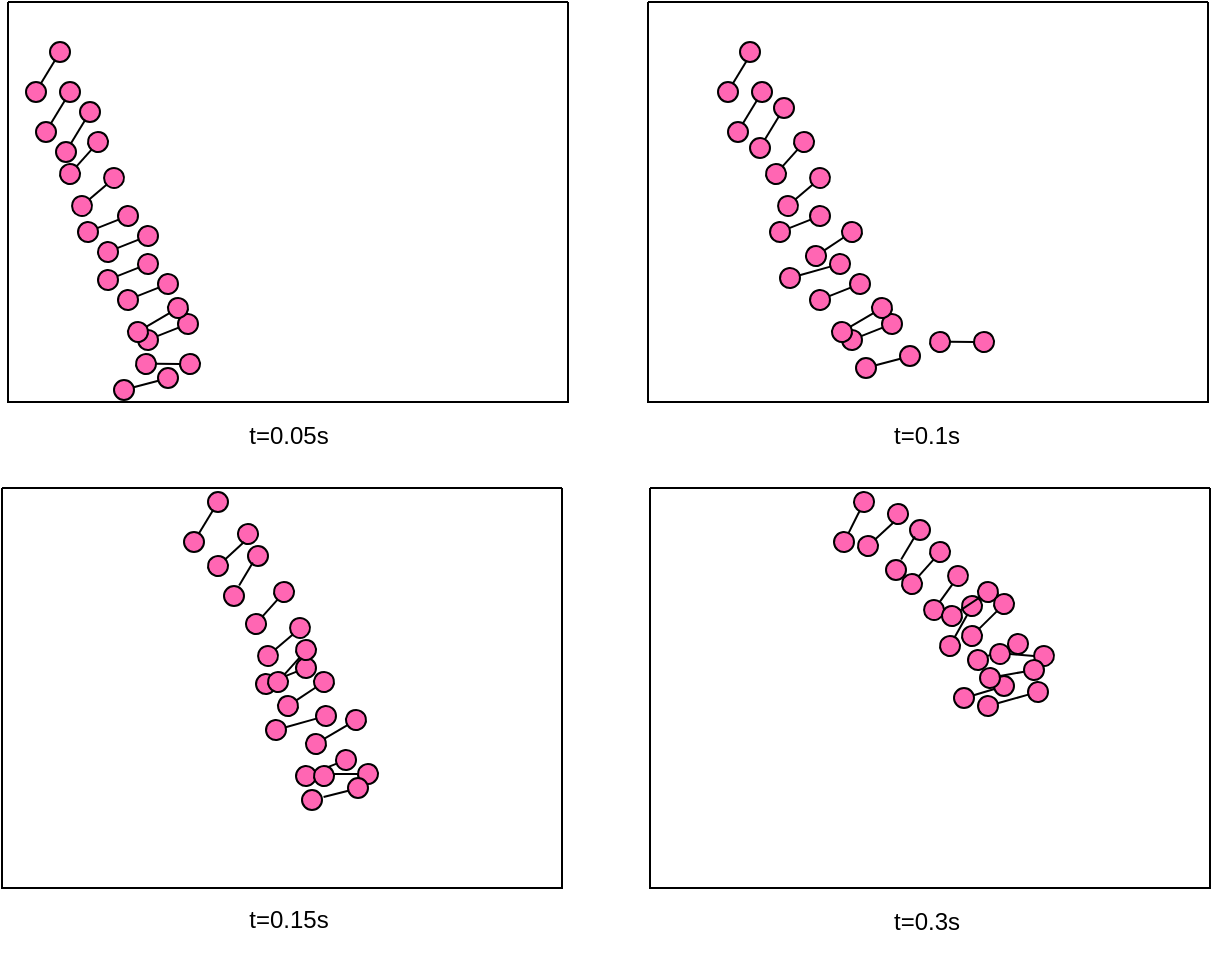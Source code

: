 <mxfile version="20.5.3" type="github">
  <diagram id="im9GRIwv_YHFmb2RO8RA" name="第 1 页">
    <mxGraphModel dx="1182" dy="732" grid="0" gridSize="10" guides="1" tooltips="1" connect="1" arrows="1" fold="1" page="1" pageScale="1" pageWidth="827" pageHeight="1169" math="0" shadow="0">
      <root>
        <mxCell id="0" />
        <mxCell id="1" parent="0" />
        <mxCell id="-rISn7PbRb6-R7wNObkJ-4" value="" style="swimlane;startSize=0;" vertex="1" parent="1">
          <mxGeometry x="120" y="280" width="280" height="200" as="geometry">
            <mxRectangle x="120" y="280" width="50" height="40" as="alternateBounds" />
          </mxGeometry>
        </mxCell>
        <mxCell id="-rISn7PbRb6-R7wNObkJ-17" value="" style="group;rotation=40;" vertex="1" connectable="0" parent="-rISn7PbRb6-R7wNObkJ-4">
          <mxGeometry x="50" y="120" width="20" height="30" as="geometry" />
        </mxCell>
        <mxCell id="-rISn7PbRb6-R7wNObkJ-7" value="" style="ellipse;whiteSpace=wrap;html=1;aspect=fixed;fillColor=#FF66B3;rotation=40;" vertex="1" parent="-rISn7PbRb6-R7wNObkJ-17">
          <mxGeometry x="15" y="6" width="10" height="10" as="geometry" />
        </mxCell>
        <mxCell id="-rISn7PbRb6-R7wNObkJ-5" value="" style="ellipse;whiteSpace=wrap;html=1;aspect=fixed;fillColor=#FF66B3;rotation=40;" vertex="1" parent="-rISn7PbRb6-R7wNObkJ-17">
          <mxGeometry x="-5" y="14" width="10" height="10" as="geometry" />
        </mxCell>
        <mxCell id="-rISn7PbRb6-R7wNObkJ-6" value="" style="endArrow=none;html=1;rounded=0;startArrow=none;" edge="1" parent="-rISn7PbRb6-R7wNObkJ-17" source="-rISn7PbRb6-R7wNObkJ-5" target="-rISn7PbRb6-R7wNObkJ-7">
          <mxGeometry width="50" height="50" relative="1" as="geometry">
            <mxPoint x="-33" y="51" as="sourcePoint" />
            <mxPoint x="37" y="44" as="targetPoint" />
          </mxGeometry>
        </mxCell>
        <mxCell id="-rISn7PbRb6-R7wNObkJ-26" value="" style="group;rotation=40;" vertex="1" connectable="0" parent="-rISn7PbRb6-R7wNObkJ-17">
          <mxGeometry x="-10" y="-24" width="20" height="30" as="geometry" />
        </mxCell>
        <mxCell id="-rISn7PbRb6-R7wNObkJ-27" value="" style="ellipse;whiteSpace=wrap;html=1;aspect=fixed;fillColor=#FF66B3;rotation=40;" vertex="1" parent="-rISn7PbRb6-R7wNObkJ-26">
          <mxGeometry x="15" y="6" width="10" height="10" as="geometry" />
        </mxCell>
        <mxCell id="-rISn7PbRb6-R7wNObkJ-28" value="" style="ellipse;whiteSpace=wrap;html=1;aspect=fixed;fillColor=#FF66B3;rotation=40;" vertex="1" parent="-rISn7PbRb6-R7wNObkJ-26">
          <mxGeometry x="-5" y="14" width="10" height="10" as="geometry" />
        </mxCell>
        <mxCell id="-rISn7PbRb6-R7wNObkJ-29" value="" style="endArrow=none;html=1;rounded=0;startArrow=none;" edge="1" parent="-rISn7PbRb6-R7wNObkJ-26" source="-rISn7PbRb6-R7wNObkJ-28" target="-rISn7PbRb6-R7wNObkJ-27">
          <mxGeometry width="50" height="50" relative="1" as="geometry">
            <mxPoint x="-33" y="51" as="sourcePoint" />
            <mxPoint x="37" y="44" as="targetPoint" />
          </mxGeometry>
        </mxCell>
        <mxCell id="-rISn7PbRb6-R7wNObkJ-37" value="" style="group;rotation=20;" vertex="1" connectable="0" parent="-rISn7PbRb6-R7wNObkJ-4">
          <mxGeometry x="35" y="80" width="20" height="30" as="geometry" />
        </mxCell>
        <mxCell id="-rISn7PbRb6-R7wNObkJ-38" value="" style="ellipse;whiteSpace=wrap;html=1;aspect=fixed;fillColor=#FF66B3;rotation=20;" vertex="1" parent="-rISn7PbRb6-R7wNObkJ-37">
          <mxGeometry x="13" y="3" width="10" height="10" as="geometry" />
        </mxCell>
        <mxCell id="-rISn7PbRb6-R7wNObkJ-39" value="" style="ellipse;whiteSpace=wrap;html=1;aspect=fixed;fillColor=#FF66B3;rotation=20;" vertex="1" parent="-rISn7PbRb6-R7wNObkJ-37">
          <mxGeometry x="-3" y="17" width="10" height="10" as="geometry" />
        </mxCell>
        <mxCell id="-rISn7PbRb6-R7wNObkJ-40" value="" style="endArrow=none;html=1;rounded=0;startArrow=none;" edge="1" parent="-rISn7PbRb6-R7wNObkJ-37" source="-rISn7PbRb6-R7wNObkJ-39" target="-rISn7PbRb6-R7wNObkJ-38">
          <mxGeometry width="50" height="50" relative="1" as="geometry">
            <mxPoint x="-18" y="64" as="sourcePoint" />
            <mxPoint x="45" y="33" as="targetPoint" />
          </mxGeometry>
        </mxCell>
        <mxCell id="-rISn7PbRb6-R7wNObkJ-41" value="" style="group;rotation=15;" vertex="1" connectable="0" parent="-rISn7PbRb6-R7wNObkJ-37">
          <mxGeometry x="-7" y="-17" width="20" height="30" as="geometry" />
        </mxCell>
        <mxCell id="-rISn7PbRb6-R7wNObkJ-42" value="" style="ellipse;whiteSpace=wrap;html=1;aspect=fixed;fillColor=#FF66B3;rotation=15;" vertex="1" parent="-rISn7PbRb6-R7wNObkJ-41">
          <mxGeometry x="12" y="2" width="10" height="10" as="geometry" />
        </mxCell>
        <mxCell id="-rISn7PbRb6-R7wNObkJ-43" value="" style="ellipse;whiteSpace=wrap;html=1;aspect=fixed;fillColor=#FF66B3;rotation=15;" vertex="1" parent="-rISn7PbRb6-R7wNObkJ-41">
          <mxGeometry x="-2" y="18" width="10" height="10" as="geometry" />
        </mxCell>
        <mxCell id="-rISn7PbRb6-R7wNObkJ-44" value="" style="endArrow=none;html=1;rounded=0;startArrow=none;" edge="1" parent="-rISn7PbRb6-R7wNObkJ-41" source="-rISn7PbRb6-R7wNObkJ-43" target="-rISn7PbRb6-R7wNObkJ-42">
          <mxGeometry width="50" height="50" relative="1" as="geometry">
            <mxPoint x="-14" y="66" as="sourcePoint" />
            <mxPoint x="47" y="30" as="targetPoint" />
          </mxGeometry>
        </mxCell>
        <mxCell id="-rISn7PbRb6-R7wNObkJ-22" value="" style="group;rotation=90;" vertex="1" connectable="0" parent="-rISn7PbRb6-R7wNObkJ-4">
          <mxGeometry x="15" y="40" width="20" height="30" as="geometry" />
        </mxCell>
        <mxCell id="-rISn7PbRb6-R7wNObkJ-23" value="" style="ellipse;whiteSpace=wrap;html=1;aspect=fixed;fillColor=#FF66B3;rotation=0;" vertex="1" parent="-rISn7PbRb6-R7wNObkJ-22">
          <mxGeometry x="11" width="10" height="10" as="geometry" />
        </mxCell>
        <mxCell id="-rISn7PbRb6-R7wNObkJ-24" value="" style="ellipse;whiteSpace=wrap;html=1;aspect=fixed;fillColor=#FF66B3;rotation=0;" vertex="1" parent="-rISn7PbRb6-R7wNObkJ-22">
          <mxGeometry x="-1" y="20" width="10" height="10" as="geometry" />
        </mxCell>
        <mxCell id="-rISn7PbRb6-R7wNObkJ-25" value="" style="endArrow=none;html=1;rounded=0;startArrow=none;" edge="1" parent="-rISn7PbRb6-R7wNObkJ-22" source="-rISn7PbRb6-R7wNObkJ-24" target="-rISn7PbRb6-R7wNObkJ-23">
          <mxGeometry width="50" height="50" relative="1" as="geometry">
            <mxPoint y="70" as="sourcePoint" />
            <mxPoint x="49" y="20" as="targetPoint" />
          </mxGeometry>
        </mxCell>
        <mxCell id="-rISn7PbRb6-R7wNObkJ-57" value="" style="group;rotation=90;" vertex="1" connectable="0" parent="-rISn7PbRb6-R7wNObkJ-4">
          <mxGeometry x="10" y="20" width="20" height="30" as="geometry" />
        </mxCell>
        <mxCell id="-rISn7PbRb6-R7wNObkJ-58" value="" style="ellipse;whiteSpace=wrap;html=1;aspect=fixed;fillColor=#FF66B3;rotation=0;" vertex="1" parent="-rISn7PbRb6-R7wNObkJ-57">
          <mxGeometry x="11" width="10" height="10" as="geometry" />
        </mxCell>
        <mxCell id="-rISn7PbRb6-R7wNObkJ-59" value="" style="ellipse;whiteSpace=wrap;html=1;aspect=fixed;fillColor=#FF66B3;rotation=0;" vertex="1" parent="-rISn7PbRb6-R7wNObkJ-57">
          <mxGeometry x="-1" y="20" width="10" height="10" as="geometry" />
        </mxCell>
        <mxCell id="-rISn7PbRb6-R7wNObkJ-60" value="" style="endArrow=none;html=1;rounded=0;startArrow=none;" edge="1" parent="-rISn7PbRb6-R7wNObkJ-57" source="-rISn7PbRb6-R7wNObkJ-59" target="-rISn7PbRb6-R7wNObkJ-58">
          <mxGeometry width="50" height="50" relative="1" as="geometry">
            <mxPoint y="70" as="sourcePoint" />
            <mxPoint x="49" y="20" as="targetPoint" />
          </mxGeometry>
        </mxCell>
        <mxCell id="-rISn7PbRb6-R7wNObkJ-18" value="" style="group;rotation=40;" vertex="1" connectable="0" parent="1">
          <mxGeometry x="180" y="410" width="20" height="30" as="geometry" />
        </mxCell>
        <mxCell id="-rISn7PbRb6-R7wNObkJ-19" value="" style="ellipse;whiteSpace=wrap;html=1;aspect=fixed;fillColor=#FF66B3;rotation=40;" vertex="1" parent="-rISn7PbRb6-R7wNObkJ-18">
          <mxGeometry x="15" y="6" width="10" height="10" as="geometry" />
        </mxCell>
        <mxCell id="-rISn7PbRb6-R7wNObkJ-20" value="" style="ellipse;whiteSpace=wrap;html=1;aspect=fixed;fillColor=#FF66B3;rotation=40;" vertex="1" parent="-rISn7PbRb6-R7wNObkJ-18">
          <mxGeometry x="-5" y="14" width="10" height="10" as="geometry" />
        </mxCell>
        <mxCell id="-rISn7PbRb6-R7wNObkJ-21" value="" style="endArrow=none;html=1;rounded=0;startArrow=none;" edge="1" parent="-rISn7PbRb6-R7wNObkJ-18" source="-rISn7PbRb6-R7wNObkJ-20" target="-rISn7PbRb6-R7wNObkJ-19">
          <mxGeometry width="50" height="50" relative="1" as="geometry">
            <mxPoint x="-33" y="51" as="sourcePoint" />
            <mxPoint x="37" y="44" as="targetPoint" />
          </mxGeometry>
        </mxCell>
        <mxCell id="-rISn7PbRb6-R7wNObkJ-33" value="" style="group;rotation=40;" vertex="1" connectable="0" parent="1">
          <mxGeometry x="170" y="386" width="20" height="30" as="geometry" />
        </mxCell>
        <mxCell id="-rISn7PbRb6-R7wNObkJ-34" value="" style="ellipse;whiteSpace=wrap;html=1;aspect=fixed;fillColor=#FF66B3;rotation=40;" vertex="1" parent="-rISn7PbRb6-R7wNObkJ-33">
          <mxGeometry x="15" y="6" width="10" height="10" as="geometry" />
        </mxCell>
        <mxCell id="-rISn7PbRb6-R7wNObkJ-35" value="" style="ellipse;whiteSpace=wrap;html=1;aspect=fixed;fillColor=#FF66B3;rotation=40;" vertex="1" parent="-rISn7PbRb6-R7wNObkJ-33">
          <mxGeometry x="-5" y="14" width="10" height="10" as="geometry" />
        </mxCell>
        <mxCell id="-rISn7PbRb6-R7wNObkJ-36" value="" style="endArrow=none;html=1;rounded=0;startArrow=none;" edge="1" parent="-rISn7PbRb6-R7wNObkJ-33" source="-rISn7PbRb6-R7wNObkJ-35" target="-rISn7PbRb6-R7wNObkJ-34">
          <mxGeometry width="50" height="50" relative="1" as="geometry">
            <mxPoint x="-33" y="51" as="sourcePoint" />
            <mxPoint x="37" y="44" as="targetPoint" />
          </mxGeometry>
        </mxCell>
        <mxCell id="-rISn7PbRb6-R7wNObkJ-45" value="" style="group;rotation=40;" vertex="1" connectable="0" parent="1">
          <mxGeometry x="190" y="430" width="20" height="56" as="geometry" />
        </mxCell>
        <mxCell id="-rISn7PbRb6-R7wNObkJ-46" value="" style="ellipse;whiteSpace=wrap;html=1;aspect=fixed;fillColor=#FF66B3;rotation=40;" vertex="1" parent="-rISn7PbRb6-R7wNObkJ-45">
          <mxGeometry x="15" y="6" width="10" height="10" as="geometry" />
        </mxCell>
        <mxCell id="-rISn7PbRb6-R7wNObkJ-47" value="" style="ellipse;whiteSpace=wrap;html=1;aspect=fixed;fillColor=#FF66B3;rotation=40;" vertex="1" parent="-rISn7PbRb6-R7wNObkJ-45">
          <mxGeometry x="-5" y="14" width="10" height="10" as="geometry" />
        </mxCell>
        <mxCell id="-rISn7PbRb6-R7wNObkJ-48" value="" style="endArrow=none;html=1;rounded=0;startArrow=none;" edge="1" parent="-rISn7PbRb6-R7wNObkJ-45" source="-rISn7PbRb6-R7wNObkJ-47" target="-rISn7PbRb6-R7wNObkJ-46">
          <mxGeometry width="50" height="50" relative="1" as="geometry">
            <mxPoint x="-33" y="51" as="sourcePoint" />
            <mxPoint x="37" y="44" as="targetPoint" />
          </mxGeometry>
        </mxCell>
        <mxCell id="-rISn7PbRb6-R7wNObkJ-49" value="" style="group;rotation=60;" vertex="1" connectable="0" parent="-rISn7PbRb6-R7wNObkJ-45">
          <mxGeometry y="16" width="20" height="40" as="geometry" />
        </mxCell>
        <mxCell id="-rISn7PbRb6-R7wNObkJ-50" value="" style="ellipse;whiteSpace=wrap;html=1;aspect=fixed;fillColor=#FF66B3;rotation=60;" vertex="1" parent="-rISn7PbRb6-R7wNObkJ-49">
          <mxGeometry x="16" y="10" width="10" height="10" as="geometry" />
        </mxCell>
        <mxCell id="-rISn7PbRb6-R7wNObkJ-51" value="" style="ellipse;whiteSpace=wrap;html=1;aspect=fixed;fillColor=#FF66B3;rotation=60;" vertex="1" parent="-rISn7PbRb6-R7wNObkJ-49">
          <mxGeometry x="-6" y="10" width="10" height="10" as="geometry" />
        </mxCell>
        <mxCell id="-rISn7PbRb6-R7wNObkJ-52" value="" style="endArrow=none;html=1;rounded=0;startArrow=none;" edge="1" parent="-rISn7PbRb6-R7wNObkJ-49" source="-rISn7PbRb6-R7wNObkJ-51" target="-rISn7PbRb6-R7wNObkJ-50">
          <mxGeometry width="50" height="50" relative="1" as="geometry">
            <mxPoint x="-43" y="34" as="sourcePoint" />
            <mxPoint x="25" y="51" as="targetPoint" />
          </mxGeometry>
        </mxCell>
        <mxCell id="-rISn7PbRb6-R7wNObkJ-65" value="" style="group;rotation=135;" vertex="1" connectable="0" parent="-rISn7PbRb6-R7wNObkJ-49">
          <mxGeometry x="-11" y="10" width="20" height="30" as="geometry" />
        </mxCell>
        <mxCell id="-rISn7PbRb6-R7wNObkJ-66" value="" style="ellipse;whiteSpace=wrap;html=1;aspect=fixed;fillColor=#FF66B3;rotation=45;" vertex="1" parent="-rISn7PbRb6-R7wNObkJ-65">
          <mxGeometry x="16" y="7" width="10" height="10" as="geometry" />
        </mxCell>
        <mxCell id="-rISn7PbRb6-R7wNObkJ-67" value="" style="ellipse;whiteSpace=wrap;html=1;aspect=fixed;fillColor=#FF66B3;rotation=45;" vertex="1" parent="-rISn7PbRb6-R7wNObkJ-65">
          <mxGeometry x="-6" y="13" width="10" height="10" as="geometry" />
        </mxCell>
        <mxCell id="-rISn7PbRb6-R7wNObkJ-68" value="" style="endArrow=none;html=1;rounded=0;startArrow=none;" edge="1" parent="-rISn7PbRb6-R7wNObkJ-65" source="-rISn7PbRb6-R7wNObkJ-67" target="-rISn7PbRb6-R7wNObkJ-66">
          <mxGeometry width="50" height="50" relative="1" as="geometry">
            <mxPoint x="-36" y="47" as="sourcePoint" />
            <mxPoint x="34" y="46" as="targetPoint" />
          </mxGeometry>
        </mxCell>
        <mxCell id="-rISn7PbRb6-R7wNObkJ-61" value="" style="group;rotation=120;" vertex="1" connectable="0" parent="-rISn7PbRb6-R7wNObkJ-45">
          <mxGeometry x="-5" y="-6" width="20" height="30" as="geometry" />
        </mxCell>
        <mxCell id="-rISn7PbRb6-R7wNObkJ-62" value="" style="ellipse;whiteSpace=wrap;html=1;aspect=fixed;fillColor=#FF66B3;rotation=30;" vertex="1" parent="-rISn7PbRb6-R7wNObkJ-61">
          <mxGeometry x="15" y="4" width="10" height="10" as="geometry" />
        </mxCell>
        <mxCell id="-rISn7PbRb6-R7wNObkJ-63" value="" style="ellipse;whiteSpace=wrap;html=1;aspect=fixed;fillColor=#FF66B3;rotation=30;" vertex="1" parent="-rISn7PbRb6-R7wNObkJ-61">
          <mxGeometry x="-5" y="16" width="10" height="10" as="geometry" />
        </mxCell>
        <mxCell id="-rISn7PbRb6-R7wNObkJ-64" value="" style="endArrow=none;html=1;rounded=0;startArrow=none;" edge="1" parent="-rISn7PbRb6-R7wNObkJ-61" source="-rISn7PbRb6-R7wNObkJ-63" target="-rISn7PbRb6-R7wNObkJ-62">
          <mxGeometry width="50" height="50" relative="1" as="geometry">
            <mxPoint x="-26" y="58" as="sourcePoint" />
            <mxPoint x="41" y="39" as="targetPoint" />
          </mxGeometry>
        </mxCell>
        <mxCell id="-rISn7PbRb6-R7wNObkJ-53" value="" style="group;rotation=90;" vertex="1" connectable="0" parent="1">
          <mxGeometry x="145" y="330" width="20" height="30" as="geometry" />
        </mxCell>
        <mxCell id="-rISn7PbRb6-R7wNObkJ-54" value="" style="ellipse;whiteSpace=wrap;html=1;aspect=fixed;fillColor=#FF66B3;rotation=0;" vertex="1" parent="-rISn7PbRb6-R7wNObkJ-53">
          <mxGeometry x="11" width="10" height="10" as="geometry" />
        </mxCell>
        <mxCell id="-rISn7PbRb6-R7wNObkJ-55" value="" style="ellipse;whiteSpace=wrap;html=1;aspect=fixed;fillColor=#FF66B3;rotation=0;" vertex="1" parent="-rISn7PbRb6-R7wNObkJ-53">
          <mxGeometry x="-1" y="20" width="10" height="10" as="geometry" />
        </mxCell>
        <mxCell id="-rISn7PbRb6-R7wNObkJ-56" value="" style="endArrow=none;html=1;rounded=0;startArrow=none;" edge="1" parent="-rISn7PbRb6-R7wNObkJ-53" source="-rISn7PbRb6-R7wNObkJ-55" target="-rISn7PbRb6-R7wNObkJ-54">
          <mxGeometry width="50" height="50" relative="1" as="geometry">
            <mxPoint y="70" as="sourcePoint" />
            <mxPoint x="49" y="20" as="targetPoint" />
          </mxGeometry>
        </mxCell>
        <mxCell id="-rISn7PbRb6-R7wNObkJ-69" value="" style="swimlane;startSize=0;" vertex="1" parent="1">
          <mxGeometry x="440" y="280" width="280" height="200" as="geometry">
            <mxRectangle x="120" y="280" width="50" height="40" as="alternateBounds" />
          </mxGeometry>
        </mxCell>
        <mxCell id="-rISn7PbRb6-R7wNObkJ-70" value="" style="group;rotation=40;" vertex="1" connectable="0" parent="-rISn7PbRb6-R7wNObkJ-69">
          <mxGeometry x="76" y="120" width="20" height="30" as="geometry" />
        </mxCell>
        <mxCell id="-rISn7PbRb6-R7wNObkJ-71" value="" style="ellipse;whiteSpace=wrap;html=1;aspect=fixed;fillColor=#FF66B3;rotation=40;" vertex="1" parent="-rISn7PbRb6-R7wNObkJ-70">
          <mxGeometry x="15" y="6" width="10" height="10" as="geometry" />
        </mxCell>
        <mxCell id="-rISn7PbRb6-R7wNObkJ-72" value="" style="ellipse;whiteSpace=wrap;html=1;aspect=fixed;fillColor=#FF66B3;rotation=40;" vertex="1" parent="-rISn7PbRb6-R7wNObkJ-70">
          <mxGeometry x="-10" y="13" width="10" height="10" as="geometry" />
        </mxCell>
        <mxCell id="-rISn7PbRb6-R7wNObkJ-73" value="" style="endArrow=none;html=1;rounded=0;startArrow=none;" edge="1" parent="-rISn7PbRb6-R7wNObkJ-70" source="-rISn7PbRb6-R7wNObkJ-72" target="-rISn7PbRb6-R7wNObkJ-71">
          <mxGeometry width="50" height="50" relative="1" as="geometry">
            <mxPoint x="-33" y="51" as="sourcePoint" />
            <mxPoint x="37" y="44" as="targetPoint" />
          </mxGeometry>
        </mxCell>
        <mxCell id="-rISn7PbRb6-R7wNObkJ-74" value="" style="group;rotation=40;" vertex="1" connectable="0" parent="-rISn7PbRb6-R7wNObkJ-70">
          <mxGeometry x="-10" y="-24" width="20" height="30" as="geometry" />
        </mxCell>
        <mxCell id="-rISn7PbRb6-R7wNObkJ-75" value="" style="ellipse;whiteSpace=wrap;html=1;aspect=fixed;fillColor=#FF66B3;rotation=40;" vertex="1" parent="-rISn7PbRb6-R7wNObkJ-74">
          <mxGeometry x="15" y="6" width="10" height="10" as="geometry" />
        </mxCell>
        <mxCell id="-rISn7PbRb6-R7wNObkJ-76" value="" style="ellipse;whiteSpace=wrap;html=1;aspect=fixed;fillColor=#FF66B3;rotation=40;" vertex="1" parent="-rISn7PbRb6-R7wNObkJ-74">
          <mxGeometry x="-5" y="14" width="10" height="10" as="geometry" />
        </mxCell>
        <mxCell id="-rISn7PbRb6-R7wNObkJ-77" value="" style="endArrow=none;html=1;rounded=0;startArrow=none;" edge="1" parent="-rISn7PbRb6-R7wNObkJ-74" source="-rISn7PbRb6-R7wNObkJ-76" target="-rISn7PbRb6-R7wNObkJ-75">
          <mxGeometry width="50" height="50" relative="1" as="geometry">
            <mxPoint x="-33" y="51" as="sourcePoint" />
            <mxPoint x="37" y="44" as="targetPoint" />
          </mxGeometry>
        </mxCell>
        <mxCell id="-rISn7PbRb6-R7wNObkJ-78" value="" style="group;rotation=20;" vertex="1" connectable="0" parent="-rISn7PbRb6-R7wNObkJ-69">
          <mxGeometry x="68" y="80" width="20" height="30" as="geometry" />
        </mxCell>
        <mxCell id="-rISn7PbRb6-R7wNObkJ-79" value="" style="ellipse;whiteSpace=wrap;html=1;aspect=fixed;fillColor=#FF66B3;rotation=20;" vertex="1" parent="-rISn7PbRb6-R7wNObkJ-78">
          <mxGeometry x="13" y="3" width="10" height="10" as="geometry" />
        </mxCell>
        <mxCell id="-rISn7PbRb6-R7wNObkJ-80" value="" style="ellipse;whiteSpace=wrap;html=1;aspect=fixed;fillColor=#FF66B3;rotation=20;" vertex="1" parent="-rISn7PbRb6-R7wNObkJ-78">
          <mxGeometry x="-3" y="17" width="10" height="10" as="geometry" />
        </mxCell>
        <mxCell id="-rISn7PbRb6-R7wNObkJ-81" value="" style="endArrow=none;html=1;rounded=0;startArrow=none;" edge="1" parent="-rISn7PbRb6-R7wNObkJ-78" source="-rISn7PbRb6-R7wNObkJ-80" target="-rISn7PbRb6-R7wNObkJ-79">
          <mxGeometry width="50" height="50" relative="1" as="geometry">
            <mxPoint x="-18" y="64" as="sourcePoint" />
            <mxPoint x="45" y="33" as="targetPoint" />
          </mxGeometry>
        </mxCell>
        <mxCell id="-rISn7PbRb6-R7wNObkJ-82" value="" style="group;rotation=15;" vertex="1" connectable="0" parent="-rISn7PbRb6-R7wNObkJ-78">
          <mxGeometry x="-7" y="-17" width="20" height="30" as="geometry" />
        </mxCell>
        <mxCell id="-rISn7PbRb6-R7wNObkJ-83" value="" style="ellipse;whiteSpace=wrap;html=1;aspect=fixed;fillColor=#FF66B3;rotation=15;" vertex="1" parent="-rISn7PbRb6-R7wNObkJ-82">
          <mxGeometry x="12" y="2" width="10" height="10" as="geometry" />
        </mxCell>
        <mxCell id="-rISn7PbRb6-R7wNObkJ-84" value="" style="ellipse;whiteSpace=wrap;html=1;aspect=fixed;fillColor=#FF66B3;rotation=15;" vertex="1" parent="-rISn7PbRb6-R7wNObkJ-82">
          <mxGeometry x="-2" y="18" width="10" height="10" as="geometry" />
        </mxCell>
        <mxCell id="-rISn7PbRb6-R7wNObkJ-85" value="" style="endArrow=none;html=1;rounded=0;startArrow=none;" edge="1" parent="-rISn7PbRb6-R7wNObkJ-82" source="-rISn7PbRb6-R7wNObkJ-84" target="-rISn7PbRb6-R7wNObkJ-83">
          <mxGeometry width="50" height="50" relative="1" as="geometry">
            <mxPoint x="-14" y="66" as="sourcePoint" />
            <mxPoint x="47" y="30" as="targetPoint" />
          </mxGeometry>
        </mxCell>
        <mxCell id="-rISn7PbRb6-R7wNObkJ-86" value="" style="group;rotation=90;" vertex="1" connectable="0" parent="-rISn7PbRb6-R7wNObkJ-69">
          <mxGeometry x="41" y="40" width="20" height="30" as="geometry" />
        </mxCell>
        <mxCell id="-rISn7PbRb6-R7wNObkJ-87" value="" style="ellipse;whiteSpace=wrap;html=1;aspect=fixed;fillColor=#FF66B3;rotation=0;" vertex="1" parent="-rISn7PbRb6-R7wNObkJ-86">
          <mxGeometry x="11" width="10" height="10" as="geometry" />
        </mxCell>
        <mxCell id="-rISn7PbRb6-R7wNObkJ-88" value="" style="ellipse;whiteSpace=wrap;html=1;aspect=fixed;fillColor=#FF66B3;rotation=0;" vertex="1" parent="-rISn7PbRb6-R7wNObkJ-86">
          <mxGeometry x="-1" y="20" width="10" height="10" as="geometry" />
        </mxCell>
        <mxCell id="-rISn7PbRb6-R7wNObkJ-89" value="" style="endArrow=none;html=1;rounded=0;startArrow=none;" edge="1" parent="-rISn7PbRb6-R7wNObkJ-86" source="-rISn7PbRb6-R7wNObkJ-88" target="-rISn7PbRb6-R7wNObkJ-87">
          <mxGeometry width="50" height="50" relative="1" as="geometry">
            <mxPoint y="70" as="sourcePoint" />
            <mxPoint x="49" y="20" as="targetPoint" />
          </mxGeometry>
        </mxCell>
        <mxCell id="-rISn7PbRb6-R7wNObkJ-90" value="" style="group;rotation=90;" vertex="1" connectable="0" parent="-rISn7PbRb6-R7wNObkJ-69">
          <mxGeometry x="10" y="20" width="20" height="30" as="geometry" />
        </mxCell>
        <mxCell id="-rISn7PbRb6-R7wNObkJ-91" value="" style="ellipse;whiteSpace=wrap;html=1;aspect=fixed;fillColor=#FF66B3;rotation=0;" vertex="1" parent="-rISn7PbRb6-R7wNObkJ-90">
          <mxGeometry x="36" width="10" height="10" as="geometry" />
        </mxCell>
        <mxCell id="-rISn7PbRb6-R7wNObkJ-92" value="" style="ellipse;whiteSpace=wrap;html=1;aspect=fixed;fillColor=#FF66B3;rotation=0;" vertex="1" parent="-rISn7PbRb6-R7wNObkJ-90">
          <mxGeometry x="25" y="20" width="10" height="10" as="geometry" />
        </mxCell>
        <mxCell id="-rISn7PbRb6-R7wNObkJ-93" value="" style="endArrow=none;html=1;rounded=0;startArrow=none;" edge="1" parent="-rISn7PbRb6-R7wNObkJ-90" source="-rISn7PbRb6-R7wNObkJ-92">
          <mxGeometry width="50" height="50" relative="1" as="geometry">
            <mxPoint x="26" y="70" as="sourcePoint" />
            <mxPoint x="39.428" y="9.287" as="targetPoint" />
          </mxGeometry>
        </mxCell>
        <mxCell id="-rISn7PbRb6-R7wNObkJ-94" value="" style="group;rotation=40;" vertex="1" connectable="0" parent="1">
          <mxGeometry x="526" y="410" width="20" height="30" as="geometry" />
        </mxCell>
        <mxCell id="-rISn7PbRb6-R7wNObkJ-95" value="" style="ellipse;whiteSpace=wrap;html=1;aspect=fixed;fillColor=#FF66B3;rotation=40;" vertex="1" parent="-rISn7PbRb6-R7wNObkJ-94">
          <mxGeometry x="15" y="6" width="10" height="10" as="geometry" />
        </mxCell>
        <mxCell id="-rISn7PbRb6-R7wNObkJ-96" value="" style="ellipse;whiteSpace=wrap;html=1;aspect=fixed;fillColor=#FF66B3;rotation=40;" vertex="1" parent="-rISn7PbRb6-R7wNObkJ-94">
          <mxGeometry x="-5" y="14" width="10" height="10" as="geometry" />
        </mxCell>
        <mxCell id="-rISn7PbRb6-R7wNObkJ-97" value="" style="endArrow=none;html=1;rounded=0;startArrow=none;" edge="1" parent="-rISn7PbRb6-R7wNObkJ-94" source="-rISn7PbRb6-R7wNObkJ-96" target="-rISn7PbRb6-R7wNObkJ-95">
          <mxGeometry width="50" height="50" relative="1" as="geometry">
            <mxPoint x="-33" y="51" as="sourcePoint" />
            <mxPoint x="37" y="44" as="targetPoint" />
          </mxGeometry>
        </mxCell>
        <mxCell id="-rISn7PbRb6-R7wNObkJ-98" value="" style="group;rotation=30;" vertex="1" connectable="0" parent="1">
          <mxGeometry x="523" y="386" width="20" height="30" as="geometry" />
        </mxCell>
        <mxCell id="-rISn7PbRb6-R7wNObkJ-99" value="" style="ellipse;whiteSpace=wrap;html=1;aspect=fixed;fillColor=#FF66B3;rotation=30;" vertex="1" parent="-rISn7PbRb6-R7wNObkJ-98">
          <mxGeometry x="14" y="4" width="10" height="10" as="geometry" />
        </mxCell>
        <mxCell id="-rISn7PbRb6-R7wNObkJ-100" value="" style="ellipse;whiteSpace=wrap;html=1;aspect=fixed;fillColor=#FF66B3;rotation=30;" vertex="1" parent="-rISn7PbRb6-R7wNObkJ-98">
          <mxGeometry x="-4" y="16" width="10" height="10" as="geometry" />
        </mxCell>
        <mxCell id="-rISn7PbRb6-R7wNObkJ-101" value="" style="endArrow=none;html=1;rounded=0;startArrow=none;" edge="1" parent="-rISn7PbRb6-R7wNObkJ-98" source="-rISn7PbRb6-R7wNObkJ-100" target="-rISn7PbRb6-R7wNObkJ-99">
          <mxGeometry width="50" height="50" relative="1" as="geometry">
            <mxPoint x="-26" y="58" as="sourcePoint" />
            <mxPoint x="42" y="39" as="targetPoint" />
          </mxGeometry>
        </mxCell>
        <mxCell id="-rISn7PbRb6-R7wNObkJ-102" value="" style="group;rotation=40;" vertex="1" connectable="0" parent="1">
          <mxGeometry x="516" y="430" width="20" height="56" as="geometry" />
        </mxCell>
        <mxCell id="-rISn7PbRb6-R7wNObkJ-103" value="" style="ellipse;whiteSpace=wrap;html=1;aspect=fixed;fillColor=#FF66B3;rotation=40;" vertex="1" parent="-rISn7PbRb6-R7wNObkJ-102">
          <mxGeometry x="41" y="6" width="10" height="10" as="geometry" />
        </mxCell>
        <mxCell id="-rISn7PbRb6-R7wNObkJ-104" value="" style="ellipse;whiteSpace=wrap;html=1;aspect=fixed;fillColor=#FF66B3;rotation=40;" vertex="1" parent="-rISn7PbRb6-R7wNObkJ-102">
          <mxGeometry x="21" y="14" width="10" height="10" as="geometry" />
        </mxCell>
        <mxCell id="-rISn7PbRb6-R7wNObkJ-105" value="" style="endArrow=none;html=1;rounded=0;startArrow=none;" edge="1" parent="-rISn7PbRb6-R7wNObkJ-102" source="-rISn7PbRb6-R7wNObkJ-104" target="-rISn7PbRb6-R7wNObkJ-103">
          <mxGeometry width="50" height="50" relative="1" as="geometry">
            <mxPoint x="-7" y="51" as="sourcePoint" />
            <mxPoint x="63" y="44" as="targetPoint" />
          </mxGeometry>
        </mxCell>
        <mxCell id="-rISn7PbRb6-R7wNObkJ-106" value="" style="group;rotation=60;" vertex="1" connectable="0" parent="-rISn7PbRb6-R7wNObkJ-102">
          <mxGeometry x="45" y="5" width="20" height="40" as="geometry" />
        </mxCell>
        <mxCell id="-rISn7PbRb6-R7wNObkJ-107" value="" style="ellipse;whiteSpace=wrap;html=1;aspect=fixed;fillColor=#FF66B3;rotation=60;" vertex="1" parent="-rISn7PbRb6-R7wNObkJ-106">
          <mxGeometry x="42" y="10" width="10" height="10" as="geometry" />
        </mxCell>
        <mxCell id="-rISn7PbRb6-R7wNObkJ-108" value="" style="ellipse;whiteSpace=wrap;html=1;aspect=fixed;fillColor=#FF66B3;rotation=60;" vertex="1" parent="-rISn7PbRb6-R7wNObkJ-106">
          <mxGeometry x="20" y="10" width="10" height="10" as="geometry" />
        </mxCell>
        <mxCell id="-rISn7PbRb6-R7wNObkJ-109" value="" style="endArrow=none;html=1;rounded=0;startArrow=none;" edge="1" parent="-rISn7PbRb6-R7wNObkJ-106" source="-rISn7PbRb6-R7wNObkJ-108" target="-rISn7PbRb6-R7wNObkJ-107">
          <mxGeometry width="50" height="50" relative="1" as="geometry">
            <mxPoint x="-17" y="34" as="sourcePoint" />
            <mxPoint x="51" y="51" as="targetPoint" />
          </mxGeometry>
        </mxCell>
        <mxCell id="-rISn7PbRb6-R7wNObkJ-110" value="" style="group;rotation=135;" vertex="1" connectable="0" parent="-rISn7PbRb6-R7wNObkJ-106">
          <mxGeometry x="-11" y="10" width="20" height="30" as="geometry" />
        </mxCell>
        <mxCell id="-rISn7PbRb6-R7wNObkJ-111" value="" style="ellipse;whiteSpace=wrap;html=1;aspect=fixed;fillColor=#FF66B3;rotation=45;" vertex="1" parent="-rISn7PbRb6-R7wNObkJ-110">
          <mxGeometry x="16" y="7" width="10" height="10" as="geometry" />
        </mxCell>
        <mxCell id="-rISn7PbRb6-R7wNObkJ-112" value="" style="ellipse;whiteSpace=wrap;html=1;aspect=fixed;fillColor=#FF66B3;rotation=45;" vertex="1" parent="-rISn7PbRb6-R7wNObkJ-110">
          <mxGeometry x="-6" y="13" width="10" height="10" as="geometry" />
        </mxCell>
        <mxCell id="-rISn7PbRb6-R7wNObkJ-113" value="" style="endArrow=none;html=1;rounded=0;startArrow=none;" edge="1" parent="-rISn7PbRb6-R7wNObkJ-110" source="-rISn7PbRb6-R7wNObkJ-112" target="-rISn7PbRb6-R7wNObkJ-111">
          <mxGeometry width="50" height="50" relative="1" as="geometry">
            <mxPoint x="-36" y="47" as="sourcePoint" />
            <mxPoint x="34" y="46" as="targetPoint" />
          </mxGeometry>
        </mxCell>
        <mxCell id="-rISn7PbRb6-R7wNObkJ-114" value="" style="group;rotation=120;" vertex="1" connectable="0" parent="-rISn7PbRb6-R7wNObkJ-102">
          <mxGeometry x="21" y="-6" width="20" height="30" as="geometry" />
        </mxCell>
        <mxCell id="-rISn7PbRb6-R7wNObkJ-115" value="" style="ellipse;whiteSpace=wrap;html=1;aspect=fixed;fillColor=#FF66B3;rotation=30;" vertex="1" parent="-rISn7PbRb6-R7wNObkJ-114">
          <mxGeometry x="15" y="4" width="10" height="10" as="geometry" />
        </mxCell>
        <mxCell id="-rISn7PbRb6-R7wNObkJ-116" value="" style="ellipse;whiteSpace=wrap;html=1;aspect=fixed;fillColor=#FF66B3;rotation=30;" vertex="1" parent="-rISn7PbRb6-R7wNObkJ-114">
          <mxGeometry x="-5" y="16" width="10" height="10" as="geometry" />
        </mxCell>
        <mxCell id="-rISn7PbRb6-R7wNObkJ-117" value="" style="endArrow=none;html=1;rounded=0;startArrow=none;" edge="1" parent="-rISn7PbRb6-R7wNObkJ-114" source="-rISn7PbRb6-R7wNObkJ-116" target="-rISn7PbRb6-R7wNObkJ-115">
          <mxGeometry width="50" height="50" relative="1" as="geometry">
            <mxPoint x="-26" y="58" as="sourcePoint" />
            <mxPoint x="41" y="39" as="targetPoint" />
          </mxGeometry>
        </mxCell>
        <mxCell id="-rISn7PbRb6-R7wNObkJ-118" value="" style="group;rotation=90;" vertex="1" connectable="0" parent="1">
          <mxGeometry x="492" y="328" width="20" height="30" as="geometry" />
        </mxCell>
        <mxCell id="-rISn7PbRb6-R7wNObkJ-119" value="" style="ellipse;whiteSpace=wrap;html=1;aspect=fixed;fillColor=#FF66B3;rotation=0;" vertex="1" parent="-rISn7PbRb6-R7wNObkJ-118">
          <mxGeometry x="11" width="10" height="10" as="geometry" />
        </mxCell>
        <mxCell id="-rISn7PbRb6-R7wNObkJ-120" value="" style="ellipse;whiteSpace=wrap;html=1;aspect=fixed;fillColor=#FF66B3;rotation=0;" vertex="1" parent="-rISn7PbRb6-R7wNObkJ-118">
          <mxGeometry x="-1" y="20" width="10" height="10" as="geometry" />
        </mxCell>
        <mxCell id="-rISn7PbRb6-R7wNObkJ-121" value="" style="endArrow=none;html=1;rounded=0;startArrow=none;" edge="1" parent="-rISn7PbRb6-R7wNObkJ-118" source="-rISn7PbRb6-R7wNObkJ-120" target="-rISn7PbRb6-R7wNObkJ-119">
          <mxGeometry width="50" height="50" relative="1" as="geometry">
            <mxPoint y="70" as="sourcePoint" />
            <mxPoint x="49" y="20" as="targetPoint" />
          </mxGeometry>
        </mxCell>
        <mxCell id="-rISn7PbRb6-R7wNObkJ-123" value="" style="swimlane;startSize=0;" vertex="1" parent="1">
          <mxGeometry x="117" y="523" width="280" height="200" as="geometry">
            <mxRectangle x="120" y="280" width="50" height="40" as="alternateBounds" />
          </mxGeometry>
        </mxCell>
        <mxCell id="-rISn7PbRb6-R7wNObkJ-124" value="" style="group;rotation=40;" vertex="1" connectable="0" parent="-rISn7PbRb6-R7wNObkJ-123">
          <mxGeometry x="142" y="103" width="20" height="30" as="geometry" />
        </mxCell>
        <mxCell id="-rISn7PbRb6-R7wNObkJ-125" value="" style="ellipse;whiteSpace=wrap;html=1;aspect=fixed;fillColor=#FF66B3;rotation=40;" vertex="1" parent="-rISn7PbRb6-R7wNObkJ-124">
          <mxGeometry x="15" y="6" width="10" height="10" as="geometry" />
        </mxCell>
        <mxCell id="-rISn7PbRb6-R7wNObkJ-126" value="" style="ellipse;whiteSpace=wrap;html=1;aspect=fixed;fillColor=#FF66B3;rotation=40;" vertex="1" parent="-rISn7PbRb6-R7wNObkJ-124">
          <mxGeometry x="-10" y="13" width="10" height="10" as="geometry" />
        </mxCell>
        <mxCell id="-rISn7PbRb6-R7wNObkJ-127" value="" style="endArrow=none;html=1;rounded=0;startArrow=none;" edge="1" parent="-rISn7PbRb6-R7wNObkJ-124" source="-rISn7PbRb6-R7wNObkJ-126" target="-rISn7PbRb6-R7wNObkJ-125">
          <mxGeometry width="50" height="50" relative="1" as="geometry">
            <mxPoint x="-33" y="51" as="sourcePoint" />
            <mxPoint x="37" y="44" as="targetPoint" />
          </mxGeometry>
        </mxCell>
        <mxCell id="-rISn7PbRb6-R7wNObkJ-128" value="" style="group;rotation=40;" vertex="1" connectable="0" parent="-rISn7PbRb6-R7wNObkJ-124">
          <mxGeometry x="-10" y="-24" width="20" height="30" as="geometry" />
        </mxCell>
        <mxCell id="-rISn7PbRb6-R7wNObkJ-129" value="" style="ellipse;whiteSpace=wrap;html=1;aspect=fixed;fillColor=#FF66B3;rotation=40;" vertex="1" parent="-rISn7PbRb6-R7wNObkJ-128">
          <mxGeometry x="15" y="6" width="10" height="10" as="geometry" />
        </mxCell>
        <mxCell id="-rISn7PbRb6-R7wNObkJ-130" value="" style="ellipse;whiteSpace=wrap;html=1;aspect=fixed;fillColor=#FF66B3;rotation=40;" vertex="1" parent="-rISn7PbRb6-R7wNObkJ-128">
          <mxGeometry x="-5" y="14" width="10" height="10" as="geometry" />
        </mxCell>
        <mxCell id="-rISn7PbRb6-R7wNObkJ-131" value="" style="endArrow=none;html=1;rounded=0;startArrow=none;" edge="1" parent="-rISn7PbRb6-R7wNObkJ-128" source="-rISn7PbRb6-R7wNObkJ-130" target="-rISn7PbRb6-R7wNObkJ-129">
          <mxGeometry width="50" height="50" relative="1" as="geometry">
            <mxPoint x="-33" y="51" as="sourcePoint" />
            <mxPoint x="37" y="44" as="targetPoint" />
          </mxGeometry>
        </mxCell>
        <mxCell id="-rISn7PbRb6-R7wNObkJ-132" value="" style="group;rotation=20;" vertex="1" connectable="0" parent="-rISn7PbRb6-R7wNObkJ-123">
          <mxGeometry x="131" y="62" width="20" height="30" as="geometry" />
        </mxCell>
        <mxCell id="-rISn7PbRb6-R7wNObkJ-133" value="" style="ellipse;whiteSpace=wrap;html=1;aspect=fixed;fillColor=#FF66B3;rotation=20;" vertex="1" parent="-rISn7PbRb6-R7wNObkJ-132">
          <mxGeometry x="13" y="3" width="10" height="10" as="geometry" />
        </mxCell>
        <mxCell id="-rISn7PbRb6-R7wNObkJ-134" value="" style="ellipse;whiteSpace=wrap;html=1;aspect=fixed;fillColor=#FF66B3;rotation=20;" vertex="1" parent="-rISn7PbRb6-R7wNObkJ-132">
          <mxGeometry x="-3" y="17" width="10" height="10" as="geometry" />
        </mxCell>
        <mxCell id="-rISn7PbRb6-R7wNObkJ-135" value="" style="endArrow=none;html=1;rounded=0;startArrow=none;" edge="1" parent="-rISn7PbRb6-R7wNObkJ-132" source="-rISn7PbRb6-R7wNObkJ-134" target="-rISn7PbRb6-R7wNObkJ-133">
          <mxGeometry width="50" height="50" relative="1" as="geometry">
            <mxPoint x="-18" y="64" as="sourcePoint" />
            <mxPoint x="45" y="33" as="targetPoint" />
          </mxGeometry>
        </mxCell>
        <mxCell id="-rISn7PbRb6-R7wNObkJ-136" value="" style="group;rotation=15;" vertex="1" connectable="0" parent="-rISn7PbRb6-R7wNObkJ-132">
          <mxGeometry x="-7" y="-17" width="20" height="30" as="geometry" />
        </mxCell>
        <mxCell id="-rISn7PbRb6-R7wNObkJ-137" value="" style="ellipse;whiteSpace=wrap;html=1;aspect=fixed;fillColor=#FF66B3;rotation=15;" vertex="1" parent="-rISn7PbRb6-R7wNObkJ-136">
          <mxGeometry x="12" y="2" width="10" height="10" as="geometry" />
        </mxCell>
        <mxCell id="-rISn7PbRb6-R7wNObkJ-138" value="" style="ellipse;whiteSpace=wrap;html=1;aspect=fixed;fillColor=#FF66B3;rotation=15;" vertex="1" parent="-rISn7PbRb6-R7wNObkJ-136">
          <mxGeometry x="-2" y="18" width="10" height="10" as="geometry" />
        </mxCell>
        <mxCell id="-rISn7PbRb6-R7wNObkJ-139" value="" style="endArrow=none;html=1;rounded=0;startArrow=none;" edge="1" parent="-rISn7PbRb6-R7wNObkJ-136" source="-rISn7PbRb6-R7wNObkJ-138" target="-rISn7PbRb6-R7wNObkJ-137">
          <mxGeometry width="50" height="50" relative="1" as="geometry">
            <mxPoint x="-14" y="66" as="sourcePoint" />
            <mxPoint x="47" y="30" as="targetPoint" />
          </mxGeometry>
        </mxCell>
        <mxCell id="-rISn7PbRb6-R7wNObkJ-140" value="" style="group;rotation=90;" vertex="1" connectable="0" parent="-rISn7PbRb6-R7wNObkJ-123">
          <mxGeometry x="112" y="29" width="20" height="30" as="geometry" />
        </mxCell>
        <mxCell id="-rISn7PbRb6-R7wNObkJ-141" value="" style="ellipse;whiteSpace=wrap;html=1;aspect=fixed;fillColor=#FF66B3;rotation=0;" vertex="1" parent="-rISn7PbRb6-R7wNObkJ-140">
          <mxGeometry x="11" width="10" height="10" as="geometry" />
        </mxCell>
        <mxCell id="-rISn7PbRb6-R7wNObkJ-142" value="" style="ellipse;whiteSpace=wrap;html=1;aspect=fixed;fillColor=#FF66B3;rotation=0;" vertex="1" parent="-rISn7PbRb6-R7wNObkJ-140">
          <mxGeometry x="-1" y="20" width="10" height="10" as="geometry" />
        </mxCell>
        <mxCell id="-rISn7PbRb6-R7wNObkJ-143" value="" style="endArrow=none;html=1;rounded=0;startArrow=none;" edge="1" parent="-rISn7PbRb6-R7wNObkJ-140">
          <mxGeometry width="50" height="50" relative="1" as="geometry">
            <mxPoint x="6.572" y="19.713" as="sourcePoint" />
            <mxPoint x="13.428" y="8.287" as="targetPoint" />
          </mxGeometry>
        </mxCell>
        <mxCell id="-rISn7PbRb6-R7wNObkJ-144" value="" style="group;rotation=105;" vertex="1" connectable="0" parent="-rISn7PbRb6-R7wNObkJ-123">
          <mxGeometry x="49" y="1" width="20" height="30" as="geometry" />
        </mxCell>
        <mxCell id="-rISn7PbRb6-R7wNObkJ-145" value="" style="ellipse;whiteSpace=wrap;html=1;aspect=fixed;fillColor=#FF66B3;rotation=15;" vertex="1" parent="-rISn7PbRb6-R7wNObkJ-144">
          <mxGeometry x="69" y="17" width="10" height="10" as="geometry" />
        </mxCell>
        <mxCell id="-rISn7PbRb6-R7wNObkJ-146" value="" style="ellipse;whiteSpace=wrap;html=1;aspect=fixed;fillColor=#FF66B3;rotation=15;" vertex="1" parent="-rISn7PbRb6-R7wNObkJ-144">
          <mxGeometry x="54" y="33" width="10" height="10" as="geometry" />
        </mxCell>
        <mxCell id="-rISn7PbRb6-R7wNObkJ-147" value="" style="endArrow=none;html=1;rounded=0;startArrow=none;" edge="1" parent="-rISn7PbRb6-R7wNObkJ-144" source="-rISn7PbRb6-R7wNObkJ-146">
          <mxGeometry width="50" height="50" relative="1" as="geometry">
            <mxPoint x="43" y="81" as="sourcePoint" />
            <mxPoint x="72" y="26" as="targetPoint" />
          </mxGeometry>
        </mxCell>
        <mxCell id="-rISn7PbRb6-R7wNObkJ-148" value="" style="group;rotation=15;" vertex="1" connectable="0" parent="1">
          <mxGeometry x="252" y="597" width="20" height="30" as="geometry" />
        </mxCell>
        <mxCell id="-rISn7PbRb6-R7wNObkJ-149" value="" style="ellipse;whiteSpace=wrap;html=1;aspect=fixed;fillColor=#FF66B3;rotation=15;" vertex="1" parent="-rISn7PbRb6-R7wNObkJ-148">
          <mxGeometry x="12" y="2" width="10" height="10" as="geometry" />
        </mxCell>
        <mxCell id="-rISn7PbRb6-R7wNObkJ-150" value="" style="ellipse;whiteSpace=wrap;html=1;aspect=fixed;fillColor=#FF66B3;rotation=15;" vertex="1" parent="-rISn7PbRb6-R7wNObkJ-148">
          <mxGeometry x="-2" y="18" width="10" height="10" as="geometry" />
        </mxCell>
        <mxCell id="-rISn7PbRb6-R7wNObkJ-151" value="" style="endArrow=none;html=1;rounded=0;startArrow=none;" edge="1" parent="-rISn7PbRb6-R7wNObkJ-148" source="-rISn7PbRb6-R7wNObkJ-150" target="-rISn7PbRb6-R7wNObkJ-149">
          <mxGeometry width="50" height="50" relative="1" as="geometry">
            <mxPoint x="-14" y="66" as="sourcePoint" />
            <mxPoint x="47" y="30" as="targetPoint" />
          </mxGeometry>
        </mxCell>
        <mxCell id="-rISn7PbRb6-R7wNObkJ-152" value="" style="group;rotation=30;" vertex="1" connectable="0" parent="1">
          <mxGeometry x="259" y="611" width="20" height="30" as="geometry" />
        </mxCell>
        <mxCell id="-rISn7PbRb6-R7wNObkJ-153" value="" style="ellipse;whiteSpace=wrap;html=1;aspect=fixed;fillColor=#FF66B3;rotation=30;" vertex="1" parent="-rISn7PbRb6-R7wNObkJ-152">
          <mxGeometry x="14" y="4" width="10" height="10" as="geometry" />
        </mxCell>
        <mxCell id="-rISn7PbRb6-R7wNObkJ-154" value="" style="ellipse;whiteSpace=wrap;html=1;aspect=fixed;fillColor=#FF66B3;rotation=30;" vertex="1" parent="-rISn7PbRb6-R7wNObkJ-152">
          <mxGeometry x="-4" y="16" width="10" height="10" as="geometry" />
        </mxCell>
        <mxCell id="-rISn7PbRb6-R7wNObkJ-155" value="" style="endArrow=none;html=1;rounded=0;startArrow=none;" edge="1" parent="-rISn7PbRb6-R7wNObkJ-152" source="-rISn7PbRb6-R7wNObkJ-154" target="-rISn7PbRb6-R7wNObkJ-153">
          <mxGeometry width="50" height="50" relative="1" as="geometry">
            <mxPoint x="-26" y="58" as="sourcePoint" />
            <mxPoint x="42" y="39" as="targetPoint" />
          </mxGeometry>
        </mxCell>
        <mxCell id="-rISn7PbRb6-R7wNObkJ-156" value="" style="group;rotation=40;" vertex="1" connectable="0" parent="1">
          <mxGeometry x="210" y="648" width="20" height="56" as="geometry" />
        </mxCell>
        <mxCell id="-rISn7PbRb6-R7wNObkJ-157" value="" style="ellipse;whiteSpace=wrap;html=1;aspect=fixed;fillColor=#FF66B3;rotation=40;" vertex="1" parent="-rISn7PbRb6-R7wNObkJ-156">
          <mxGeometry x="74" y="6" width="10" height="10" as="geometry" />
        </mxCell>
        <mxCell id="-rISn7PbRb6-R7wNObkJ-158" value="" style="ellipse;whiteSpace=wrap;html=1;aspect=fixed;fillColor=#FF66B3;rotation=40;" vertex="1" parent="-rISn7PbRb6-R7wNObkJ-156">
          <mxGeometry x="54" y="14" width="10" height="10" as="geometry" />
        </mxCell>
        <mxCell id="-rISn7PbRb6-R7wNObkJ-159" value="" style="endArrow=none;html=1;rounded=0;startArrow=none;" edge="1" parent="-rISn7PbRb6-R7wNObkJ-156" source="-rISn7PbRb6-R7wNObkJ-158" target="-rISn7PbRb6-R7wNObkJ-157">
          <mxGeometry width="50" height="50" relative="1" as="geometry">
            <mxPoint x="26" y="51" as="sourcePoint" />
            <mxPoint x="96" y="44" as="targetPoint" />
          </mxGeometry>
        </mxCell>
        <mxCell id="-rISn7PbRb6-R7wNObkJ-160" value="" style="group;rotation=60;" vertex="1" connectable="0" parent="-rISn7PbRb6-R7wNObkJ-156">
          <mxGeometry x="42" y="3" width="20" height="40" as="geometry" />
        </mxCell>
        <mxCell id="-rISn7PbRb6-R7wNObkJ-161" value="" style="ellipse;whiteSpace=wrap;html=1;aspect=fixed;fillColor=#FF66B3;rotation=60;" vertex="1" parent="-rISn7PbRb6-R7wNObkJ-160">
          <mxGeometry x="43" y="10" width="10" height="10" as="geometry" />
        </mxCell>
        <mxCell id="-rISn7PbRb6-R7wNObkJ-162" value="" style="ellipse;whiteSpace=wrap;html=1;aspect=fixed;fillColor=#FF66B3;rotation=60;" vertex="1" parent="-rISn7PbRb6-R7wNObkJ-160">
          <mxGeometry x="21" y="11" width="10" height="10" as="geometry" />
        </mxCell>
        <mxCell id="-rISn7PbRb6-R7wNObkJ-163" value="" style="endArrow=none;html=1;rounded=0;startArrow=none;" edge="1" parent="-rISn7PbRb6-R7wNObkJ-160">
          <mxGeometry width="50" height="50" relative="1" as="geometry">
            <mxPoint x="31.0" y="14.978" as="sourcePoint" />
            <mxPoint x="43.0" y="14.994" as="targetPoint" />
          </mxGeometry>
        </mxCell>
        <mxCell id="-rISn7PbRb6-R7wNObkJ-164" value="" style="group;rotation=135;" vertex="1" connectable="0" parent="-rISn7PbRb6-R7wNObkJ-160">
          <mxGeometry x="-11" y="10" width="20" height="30" as="geometry" />
        </mxCell>
        <mxCell id="-rISn7PbRb6-R7wNObkJ-165" value="" style="ellipse;whiteSpace=wrap;html=1;aspect=fixed;fillColor=#FF66B3;rotation=45;" vertex="1" parent="-rISn7PbRb6-R7wNObkJ-164">
          <mxGeometry x="49" y="7" width="10" height="10" as="geometry" />
        </mxCell>
        <mxCell id="-rISn7PbRb6-R7wNObkJ-166" value="" style="ellipse;whiteSpace=wrap;html=1;aspect=fixed;fillColor=#FF66B3;rotation=45;" vertex="1" parent="-rISn7PbRb6-R7wNObkJ-164">
          <mxGeometry x="26" y="13" width="10" height="10" as="geometry" />
        </mxCell>
        <mxCell id="-rISn7PbRb6-R7wNObkJ-167" value="" style="endArrow=none;html=1;rounded=0;startArrow=none;" edge="1" parent="-rISn7PbRb6-R7wNObkJ-164" target="-rISn7PbRb6-R7wNObkJ-165">
          <mxGeometry width="50" height="50" relative="1" as="geometry">
            <mxPoint x="36.783" y="16.544" as="sourcePoint" />
            <mxPoint x="67" y="46" as="targetPoint" />
          </mxGeometry>
        </mxCell>
        <mxCell id="-rISn7PbRb6-R7wNObkJ-168" value="" style="group;rotation=120;" vertex="1" connectable="0" parent="-rISn7PbRb6-R7wNObkJ-156">
          <mxGeometry x="64" y="-18" width="20" height="30" as="geometry" />
        </mxCell>
        <mxCell id="-rISn7PbRb6-R7wNObkJ-169" value="" style="ellipse;whiteSpace=wrap;html=1;aspect=fixed;fillColor=#FF66B3;rotation=30;" vertex="1" parent="-rISn7PbRb6-R7wNObkJ-168">
          <mxGeometry x="15" y="4" width="10" height="10" as="geometry" />
        </mxCell>
        <mxCell id="-rISn7PbRb6-R7wNObkJ-170" value="" style="ellipse;whiteSpace=wrap;html=1;aspect=fixed;fillColor=#FF66B3;rotation=30;" vertex="1" parent="-rISn7PbRb6-R7wNObkJ-168">
          <mxGeometry x="-5" y="16" width="10" height="10" as="geometry" />
        </mxCell>
        <mxCell id="-rISn7PbRb6-R7wNObkJ-171" value="" style="endArrow=none;html=1;rounded=0;startArrow=none;" edge="1" parent="-rISn7PbRb6-R7wNObkJ-168" source="-rISn7PbRb6-R7wNObkJ-170" target="-rISn7PbRb6-R7wNObkJ-169">
          <mxGeometry width="50" height="50" relative="1" as="geometry">
            <mxPoint x="-26" y="58" as="sourcePoint" />
            <mxPoint x="41" y="39" as="targetPoint" />
          </mxGeometry>
        </mxCell>
        <mxCell id="-rISn7PbRb6-R7wNObkJ-172" value="" style="group;rotation=90;" vertex="1" connectable="0" parent="1">
          <mxGeometry x="209" y="525" width="20" height="30" as="geometry" />
        </mxCell>
        <mxCell id="-rISn7PbRb6-R7wNObkJ-173" value="" style="ellipse;whiteSpace=wrap;html=1;aspect=fixed;fillColor=#FF66B3;rotation=0;" vertex="1" parent="-rISn7PbRb6-R7wNObkJ-172">
          <mxGeometry x="11" width="10" height="10" as="geometry" />
        </mxCell>
        <mxCell id="-rISn7PbRb6-R7wNObkJ-174" value="" style="ellipse;whiteSpace=wrap;html=1;aspect=fixed;fillColor=#FF66B3;rotation=0;" vertex="1" parent="-rISn7PbRb6-R7wNObkJ-172">
          <mxGeometry x="-1" y="20" width="10" height="10" as="geometry" />
        </mxCell>
        <mxCell id="-rISn7PbRb6-R7wNObkJ-175" value="" style="endArrow=none;html=1;rounded=0;startArrow=none;" edge="1" parent="-rISn7PbRb6-R7wNObkJ-172" source="-rISn7PbRb6-R7wNObkJ-174" target="-rISn7PbRb6-R7wNObkJ-173">
          <mxGeometry width="50" height="50" relative="1" as="geometry">
            <mxPoint y="70" as="sourcePoint" />
            <mxPoint x="49" y="20" as="targetPoint" />
          </mxGeometry>
        </mxCell>
        <mxCell id="-rISn7PbRb6-R7wNObkJ-233" value="" style="swimlane;startSize=0;" vertex="1" parent="1">
          <mxGeometry x="441" y="523" width="280" height="200" as="geometry">
            <mxRectangle x="120" y="280" width="50" height="40" as="alternateBounds" />
          </mxGeometry>
        </mxCell>
        <mxCell id="-rISn7PbRb6-R7wNObkJ-234" value="" style="group;rotation=40;" vertex="1" connectable="0" parent="-rISn7PbRb6-R7wNObkJ-233">
          <mxGeometry x="174" y="91" width="20" height="30" as="geometry" />
        </mxCell>
        <mxCell id="-rISn7PbRb6-R7wNObkJ-235" value="" style="ellipse;whiteSpace=wrap;html=1;aspect=fixed;fillColor=#FF66B3;rotation=40;" vertex="1" parent="-rISn7PbRb6-R7wNObkJ-234">
          <mxGeometry x="15" y="6" width="10" height="10" as="geometry" />
        </mxCell>
        <mxCell id="-rISn7PbRb6-R7wNObkJ-236" value="" style="ellipse;whiteSpace=wrap;html=1;aspect=fixed;fillColor=#FF66B3;rotation=40;" vertex="1" parent="-rISn7PbRb6-R7wNObkJ-234">
          <mxGeometry x="-10" y="13" width="10" height="10" as="geometry" />
        </mxCell>
        <mxCell id="-rISn7PbRb6-R7wNObkJ-237" value="" style="endArrow=none;html=1;rounded=0;startArrow=none;" edge="1" parent="-rISn7PbRb6-R7wNObkJ-234" source="-rISn7PbRb6-R7wNObkJ-236" target="-rISn7PbRb6-R7wNObkJ-235">
          <mxGeometry width="50" height="50" relative="1" as="geometry">
            <mxPoint x="-33" y="51" as="sourcePoint" />
            <mxPoint x="37" y="44" as="targetPoint" />
          </mxGeometry>
        </mxCell>
        <mxCell id="-rISn7PbRb6-R7wNObkJ-238" value="" style="group;rotation=40;" vertex="1" connectable="0" parent="-rISn7PbRb6-R7wNObkJ-234">
          <mxGeometry x="-10" y="-24" width="20" height="30" as="geometry" />
        </mxCell>
        <mxCell id="-rISn7PbRb6-R7wNObkJ-239" value="" style="ellipse;whiteSpace=wrap;html=1;aspect=fixed;fillColor=#FF66B3;rotation=40;" vertex="1" parent="-rISn7PbRb6-R7wNObkJ-238">
          <mxGeometry x="15" y="6" width="10" height="10" as="geometry" />
        </mxCell>
        <mxCell id="-rISn7PbRb6-R7wNObkJ-240" value="" style="ellipse;whiteSpace=wrap;html=1;aspect=fixed;fillColor=#FF66B3;rotation=40;" vertex="1" parent="-rISn7PbRb6-R7wNObkJ-238">
          <mxGeometry x="-5" y="14" width="10" height="10" as="geometry" />
        </mxCell>
        <mxCell id="-rISn7PbRb6-R7wNObkJ-241" value="" style="endArrow=none;html=1;rounded=0;startArrow=none;" edge="1" parent="-rISn7PbRb6-R7wNObkJ-238" source="-rISn7PbRb6-R7wNObkJ-240" target="-rISn7PbRb6-R7wNObkJ-239">
          <mxGeometry width="50" height="50" relative="1" as="geometry">
            <mxPoint x="-33" y="51" as="sourcePoint" />
            <mxPoint x="37" y="44" as="targetPoint" />
          </mxGeometry>
        </mxCell>
        <mxCell id="-rISn7PbRb6-R7wNObkJ-242" value="" style="group;rotation=20;" vertex="1" connectable="0" parent="-rISn7PbRb6-R7wNObkJ-233">
          <mxGeometry x="133" y="43" width="20" height="30" as="geometry" />
        </mxCell>
        <mxCell id="-rISn7PbRb6-R7wNObkJ-243" value="" style="ellipse;whiteSpace=wrap;html=1;aspect=fixed;fillColor=#FF66B3;rotation=20;" vertex="1" parent="-rISn7PbRb6-R7wNObkJ-242">
          <mxGeometry x="16" y="-4" width="10" height="10" as="geometry" />
        </mxCell>
        <mxCell id="-rISn7PbRb6-R7wNObkJ-244" value="" style="ellipse;whiteSpace=wrap;html=1;aspect=fixed;fillColor=#FF66B3;rotation=20;" vertex="1" parent="-rISn7PbRb6-R7wNObkJ-242">
          <mxGeometry x="4" y="13" width="10" height="10" as="geometry" />
        </mxCell>
        <mxCell id="-rISn7PbRb6-R7wNObkJ-245" value="" style="endArrow=none;html=1;rounded=0;startArrow=none;" edge="1" parent="-rISn7PbRb6-R7wNObkJ-242" source="-rISn7PbRb6-R7wNObkJ-244" target="-rISn7PbRb6-R7wNObkJ-243">
          <mxGeometry width="50" height="50" relative="1" as="geometry">
            <mxPoint x="-18" y="64" as="sourcePoint" />
            <mxPoint x="45" y="33" as="targetPoint" />
          </mxGeometry>
        </mxCell>
        <mxCell id="-rISn7PbRb6-R7wNObkJ-246" value="" style="group;rotation=15;" vertex="1" connectable="0" parent="-rISn7PbRb6-R7wNObkJ-242">
          <mxGeometry x="-5" y="-18" width="20" height="30" as="geometry" />
        </mxCell>
        <mxCell id="-rISn7PbRb6-R7wNObkJ-247" value="" style="ellipse;whiteSpace=wrap;html=1;aspect=fixed;fillColor=#FF66B3;rotation=15;" vertex="1" parent="-rISn7PbRb6-R7wNObkJ-246">
          <mxGeometry x="12" y="2" width="10" height="10" as="geometry" />
        </mxCell>
        <mxCell id="-rISn7PbRb6-R7wNObkJ-248" value="" style="ellipse;whiteSpace=wrap;html=1;aspect=fixed;fillColor=#FF66B3;rotation=15;" vertex="1" parent="-rISn7PbRb6-R7wNObkJ-246">
          <mxGeometry x="-2" y="18" width="10" height="10" as="geometry" />
        </mxCell>
        <mxCell id="-rISn7PbRb6-R7wNObkJ-249" value="" style="endArrow=none;html=1;rounded=0;startArrow=none;" edge="1" parent="-rISn7PbRb6-R7wNObkJ-246" source="-rISn7PbRb6-R7wNObkJ-248" target="-rISn7PbRb6-R7wNObkJ-247">
          <mxGeometry width="50" height="50" relative="1" as="geometry">
            <mxPoint x="-14" y="66" as="sourcePoint" />
            <mxPoint x="47" y="30" as="targetPoint" />
          </mxGeometry>
        </mxCell>
        <mxCell id="-rISn7PbRb6-R7wNObkJ-250" value="" style="group;rotation=90;" vertex="1" connectable="0" parent="-rISn7PbRb6-R7wNObkJ-233">
          <mxGeometry x="119" y="16" width="20" height="30" as="geometry" />
        </mxCell>
        <mxCell id="-rISn7PbRb6-R7wNObkJ-251" value="" style="ellipse;whiteSpace=wrap;html=1;aspect=fixed;fillColor=#FF66B3;rotation=0;" vertex="1" parent="-rISn7PbRb6-R7wNObkJ-250">
          <mxGeometry x="11" width="10" height="10" as="geometry" />
        </mxCell>
        <mxCell id="-rISn7PbRb6-R7wNObkJ-252" value="" style="ellipse;whiteSpace=wrap;html=1;aspect=fixed;fillColor=#FF66B3;rotation=0;" vertex="1" parent="-rISn7PbRb6-R7wNObkJ-250">
          <mxGeometry x="-1" y="20" width="10" height="10" as="geometry" />
        </mxCell>
        <mxCell id="-rISn7PbRb6-R7wNObkJ-253" value="" style="endArrow=none;html=1;rounded=0;startArrow=none;" edge="1" parent="-rISn7PbRb6-R7wNObkJ-250">
          <mxGeometry width="50" height="50" relative="1" as="geometry">
            <mxPoint x="6.572" y="19.713" as="sourcePoint" />
            <mxPoint x="13.428" y="8.287" as="targetPoint" />
          </mxGeometry>
        </mxCell>
        <mxCell id="-rISn7PbRb6-R7wNObkJ-254" value="" style="group;rotation=105;" vertex="1" connectable="0" parent="-rISn7PbRb6-R7wNObkJ-233">
          <mxGeometry x="50" y="-9" width="20" height="30" as="geometry" />
        </mxCell>
        <mxCell id="-rISn7PbRb6-R7wNObkJ-255" value="" style="ellipse;whiteSpace=wrap;html=1;aspect=fixed;fillColor=#FF66B3;rotation=15;" vertex="1" parent="-rISn7PbRb6-R7wNObkJ-254">
          <mxGeometry x="69" y="17" width="10" height="10" as="geometry" />
        </mxCell>
        <mxCell id="-rISn7PbRb6-R7wNObkJ-256" value="" style="ellipse;whiteSpace=wrap;html=1;aspect=fixed;fillColor=#FF66B3;rotation=15;" vertex="1" parent="-rISn7PbRb6-R7wNObkJ-254">
          <mxGeometry x="54" y="33" width="10" height="10" as="geometry" />
        </mxCell>
        <mxCell id="-rISn7PbRb6-R7wNObkJ-257" value="" style="endArrow=none;html=1;rounded=0;startArrow=none;" edge="1" parent="-rISn7PbRb6-R7wNObkJ-254" source="-rISn7PbRb6-R7wNObkJ-256">
          <mxGeometry width="50" height="50" relative="1" as="geometry">
            <mxPoint x="43" y="81" as="sourcePoint" />
            <mxPoint x="72" y="26" as="targetPoint" />
          </mxGeometry>
        </mxCell>
        <mxCell id="-rISn7PbRb6-R7wNObkJ-258" value="" style="group;rotation=15;" vertex="1" connectable="0" parent="1">
          <mxGeometry x="574" y="595" width="20" height="30" as="geometry" />
        </mxCell>
        <mxCell id="-rISn7PbRb6-R7wNObkJ-259" value="" style="ellipse;whiteSpace=wrap;html=1;aspect=fixed;fillColor=#FF66B3;rotation=15;" vertex="1" parent="-rISn7PbRb6-R7wNObkJ-258">
          <mxGeometry x="12" y="2" width="10" height="10" as="geometry" />
        </mxCell>
        <mxCell id="-rISn7PbRb6-R7wNObkJ-260" value="" style="ellipse;whiteSpace=wrap;html=1;aspect=fixed;fillColor=#FF66B3;rotation=15;" vertex="1" parent="-rISn7PbRb6-R7wNObkJ-258">
          <mxGeometry x="23" y="-18" width="10" height="10" as="geometry" />
        </mxCell>
        <mxCell id="-rISn7PbRb6-R7wNObkJ-261" value="" style="endArrow=none;html=1;rounded=0;startArrow=none;" edge="1" parent="-rISn7PbRb6-R7wNObkJ-258" source="-rISn7PbRb6-R7wNObkJ-260" target="-rISn7PbRb6-R7wNObkJ-259">
          <mxGeometry width="50" height="50" relative="1" as="geometry">
            <mxPoint x="-14" y="66" as="sourcePoint" />
            <mxPoint x="47" y="30" as="targetPoint" />
          </mxGeometry>
        </mxCell>
        <mxCell id="-rISn7PbRb6-R7wNObkJ-262" value="" style="group;rotation=30;" vertex="1" connectable="0" parent="1">
          <mxGeometry x="591" y="566" width="20" height="30" as="geometry" />
        </mxCell>
        <mxCell id="-rISn7PbRb6-R7wNObkJ-263" value="" style="ellipse;whiteSpace=wrap;html=1;aspect=fixed;fillColor=#FF66B3;rotation=30;" vertex="1" parent="-rISn7PbRb6-R7wNObkJ-262">
          <mxGeometry x="14" y="4" width="10" height="10" as="geometry" />
        </mxCell>
        <mxCell id="-rISn7PbRb6-R7wNObkJ-264" value="" style="ellipse;whiteSpace=wrap;html=1;aspect=fixed;fillColor=#FF66B3;rotation=30;" vertex="1" parent="-rISn7PbRb6-R7wNObkJ-262">
          <mxGeometry x="-4" y="16" width="10" height="10" as="geometry" />
        </mxCell>
        <mxCell id="-rISn7PbRb6-R7wNObkJ-265" value="" style="endArrow=none;html=1;rounded=0;startArrow=none;" edge="1" parent="-rISn7PbRb6-R7wNObkJ-262" source="-rISn7PbRb6-R7wNObkJ-264" target="-rISn7PbRb6-R7wNObkJ-263">
          <mxGeometry width="50" height="50" relative="1" as="geometry">
            <mxPoint x="-26" y="58" as="sourcePoint" />
            <mxPoint x="42" y="39" as="targetPoint" />
          </mxGeometry>
        </mxCell>
        <mxCell id="-rISn7PbRb6-R7wNObkJ-266" value="" style="group;rotation=45;" vertex="1" connectable="0" parent="1">
          <mxGeometry x="538" y="605" width="20" height="56" as="geometry" />
        </mxCell>
        <mxCell id="-rISn7PbRb6-R7wNObkJ-267" value="" style="ellipse;whiteSpace=wrap;html=1;aspect=fixed;fillColor=#FF66B3;rotation=45;" vertex="1" parent="-rISn7PbRb6-R7wNObkJ-266">
          <mxGeometry x="75" y="12" width="10" height="10" as="geometry" />
        </mxCell>
        <mxCell id="-rISn7PbRb6-R7wNObkJ-268" value="" style="ellipse;whiteSpace=wrap;html=1;aspect=fixed;fillColor=#FF66B3;rotation=45;" vertex="1" parent="-rISn7PbRb6-R7wNObkJ-266">
          <mxGeometry x="55" y="18" width="10" height="10" as="geometry" />
        </mxCell>
        <mxCell id="-rISn7PbRb6-R7wNObkJ-269" value="" style="endArrow=none;html=1;rounded=0;startArrow=none;" edge="1" parent="-rISn7PbRb6-R7wNObkJ-266" source="-rISn7PbRb6-R7wNObkJ-268" target="-rISn7PbRb6-R7wNObkJ-267">
          <mxGeometry width="50" height="50" relative="1" as="geometry">
            <mxPoint x="24" y="52" as="sourcePoint" />
            <mxPoint x="94" y="51" as="targetPoint" />
          </mxGeometry>
        </mxCell>
        <mxCell id="-rISn7PbRb6-R7wNObkJ-270" value="" style="group;rotation=65;" vertex="1" connectable="0" parent="-rISn7PbRb6-R7wNObkJ-266">
          <mxGeometry x="52" y="-16" width="20" height="40" as="geometry" />
        </mxCell>
        <mxCell id="-rISn7PbRb6-R7wNObkJ-271" value="" style="ellipse;whiteSpace=wrap;html=1;aspect=fixed;fillColor=#FF66B3;rotation=65;" vertex="1" parent="-rISn7PbRb6-R7wNObkJ-270">
          <mxGeometry x="43" y="13" width="10" height="10" as="geometry" />
        </mxCell>
        <mxCell id="-rISn7PbRb6-R7wNObkJ-272" value="" style="ellipse;whiteSpace=wrap;html=1;aspect=fixed;fillColor=#FF66B3;rotation=65;" vertex="1" parent="-rISn7PbRb6-R7wNObkJ-270">
          <mxGeometry x="21" y="12" width="10" height="10" as="geometry" />
        </mxCell>
        <mxCell id="-rISn7PbRb6-R7wNObkJ-273" value="" style="endArrow=none;html=1;rounded=0;startArrow=none;" edge="1" parent="-rISn7PbRb6-R7wNObkJ-270">
          <mxGeometry width="50" height="50" relative="1" as="geometry">
            <mxPoint x="31" y="17" as="sourcePoint" />
            <mxPoint x="43" y="18" as="targetPoint" />
          </mxGeometry>
        </mxCell>
        <mxCell id="-rISn7PbRb6-R7wNObkJ-274" value="" style="group;rotation=140;" vertex="1" connectable="0" parent="-rISn7PbRb6-R7wNObkJ-270">
          <mxGeometry x="-11" y="9" width="20" height="30" as="geometry" />
        </mxCell>
        <mxCell id="-rISn7PbRb6-R7wNObkJ-275" value="" style="ellipse;whiteSpace=wrap;html=1;aspect=fixed;fillColor=#FF66B3;rotation=50;" vertex="1" parent="-rISn7PbRb6-R7wNObkJ-274">
          <mxGeometry x="49" y="11" width="10" height="10" as="geometry" />
        </mxCell>
        <mxCell id="-rISn7PbRb6-R7wNObkJ-276" value="" style="ellipse;whiteSpace=wrap;html=1;aspect=fixed;fillColor=#FF66B3;rotation=50;" vertex="1" parent="-rISn7PbRb6-R7wNObkJ-274">
          <mxGeometry x="27" y="15" width="10" height="10" as="geometry" />
        </mxCell>
        <mxCell id="-rISn7PbRb6-R7wNObkJ-277" value="" style="endArrow=none;html=1;rounded=0;startArrow=none;" edge="1" parent="-rISn7PbRb6-R7wNObkJ-274" target="-rISn7PbRb6-R7wNObkJ-275">
          <mxGeometry width="50" height="50" relative="1" as="geometry">
            <mxPoint x="37" y="19" as="sourcePoint" />
            <mxPoint x="63" y="51" as="targetPoint" />
          </mxGeometry>
        </mxCell>
        <mxCell id="-rISn7PbRb6-R7wNObkJ-278" value="" style="group;rotation=105;" vertex="1" connectable="0" parent="-rISn7PbRb6-R7wNObkJ-266">
          <mxGeometry x="62" y="-31" width="20" height="30" as="geometry" />
        </mxCell>
        <mxCell id="-rISn7PbRb6-R7wNObkJ-279" value="" style="ellipse;whiteSpace=wrap;html=1;aspect=fixed;fillColor=#FF66B3;rotation=15;" vertex="1" parent="-rISn7PbRb6-R7wNObkJ-278">
          <mxGeometry x="13" y="2" width="10" height="10" as="geometry" />
        </mxCell>
        <mxCell id="-rISn7PbRb6-R7wNObkJ-280" value="" style="ellipse;whiteSpace=wrap;html=1;aspect=fixed;fillColor=#FF66B3;rotation=15;" vertex="1" parent="-rISn7PbRb6-R7wNObkJ-278">
          <mxGeometry x="-3" y="18" width="10" height="10" as="geometry" />
        </mxCell>
        <mxCell id="-rISn7PbRb6-R7wNObkJ-281" value="" style="endArrow=none;html=1;rounded=0;startArrow=none;" edge="1" parent="-rISn7PbRb6-R7wNObkJ-278" source="-rISn7PbRb6-R7wNObkJ-280" target="-rISn7PbRb6-R7wNObkJ-279">
          <mxGeometry width="50" height="50" relative="1" as="geometry">
            <mxPoint x="-14" y="66" as="sourcePoint" />
            <mxPoint x="46" y="30" as="targetPoint" />
          </mxGeometry>
        </mxCell>
        <mxCell id="-rISn7PbRb6-R7wNObkJ-282" value="" style="group;rotation=85;" vertex="1" connectable="0" parent="1">
          <mxGeometry x="533" y="525" width="20" height="30" as="geometry" />
        </mxCell>
        <mxCell id="-rISn7PbRb6-R7wNObkJ-283" value="" style="ellipse;whiteSpace=wrap;html=1;aspect=fixed;fillColor=#FF66B3;rotation=-5;" vertex="1" parent="-rISn7PbRb6-R7wNObkJ-282">
          <mxGeometry x="10" width="10" height="10" as="geometry" />
        </mxCell>
        <mxCell id="-rISn7PbRb6-R7wNObkJ-284" value="" style="ellipse;whiteSpace=wrap;html=1;aspect=fixed;fillColor=#FF66B3;rotation=-5;" vertex="1" parent="-rISn7PbRb6-R7wNObkJ-282">
          <mxGeometry y="20" width="10" height="10" as="geometry" />
        </mxCell>
        <mxCell id="-rISn7PbRb6-R7wNObkJ-285" value="" style="endArrow=none;html=1;rounded=0;startArrow=none;" edge="1" parent="-rISn7PbRb6-R7wNObkJ-282" source="-rISn7PbRb6-R7wNObkJ-284" target="-rISn7PbRb6-R7wNObkJ-283">
          <mxGeometry width="50" height="50" relative="1" as="geometry">
            <mxPoint x="5" y="71" as="sourcePoint" />
            <mxPoint x="49" y="17" as="targetPoint" />
          </mxGeometry>
        </mxCell>
        <mxCell id="-rISn7PbRb6-R7wNObkJ-286" value="t=0.05s" style="text;html=1;align=center;verticalAlign=middle;resizable=0;points=[];autosize=1;strokeColor=none;fillColor=none;" vertex="1" parent="1">
          <mxGeometry x="230" y="482" width="60" height="30" as="geometry" />
        </mxCell>
        <mxCell id="-rISn7PbRb6-R7wNObkJ-287" value="t=0.1s" style="text;html=1;align=center;verticalAlign=middle;resizable=0;points=[];autosize=1;strokeColor=none;fillColor=none;" vertex="1" parent="1">
          <mxGeometry x="549" y="482" width="60" height="30" as="geometry" />
        </mxCell>
        <mxCell id="-rISn7PbRb6-R7wNObkJ-288" value="t=0.15s" style="text;html=1;align=center;verticalAlign=middle;resizable=0;points=[];autosize=1;strokeColor=none;fillColor=none;" vertex="1" parent="1">
          <mxGeometry x="230" y="724" width="60" height="30" as="geometry" />
        </mxCell>
        <mxCell id="-rISn7PbRb6-R7wNObkJ-289" value="t=0.3s" style="text;html=1;align=center;verticalAlign=middle;resizable=0;points=[];autosize=1;strokeColor=none;fillColor=none;" vertex="1" parent="1">
          <mxGeometry x="549" y="725" width="60" height="30" as="geometry" />
        </mxCell>
      </root>
    </mxGraphModel>
  </diagram>
</mxfile>
